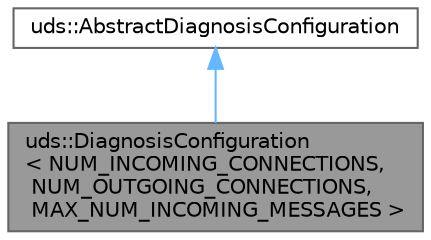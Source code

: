 digraph "uds::DiagnosisConfiguration&lt; NUM_INCOMING_CONNECTIONS, NUM_OUTGOING_CONNECTIONS, MAX_NUM_INCOMING_MESSAGES &gt;"
{
 // LATEX_PDF_SIZE
  bgcolor="transparent";
  edge [fontname=Helvetica,fontsize=10,labelfontname=Helvetica,labelfontsize=10];
  node [fontname=Helvetica,fontsize=10,shape=box,height=0.2,width=0.4];
  Node1 [id="Node000001",label="uds::DiagnosisConfiguration\l\< NUM_INCOMING_CONNECTIONS,\l NUM_OUTGOING_CONNECTIONS,\l MAX_NUM_INCOMING_MESSAGES \>",height=0.2,width=0.4,color="gray40", fillcolor="grey60", style="filled", fontcolor="black",tooltip=" "];
  Node2 -> Node1 [id="edge1_Node000001_Node000002",dir="back",color="steelblue1",style="solid",tooltip=" "];
  Node2 [id="Node000002",label="uds::AbstractDiagnosisConfiguration",height=0.2,width=0.4,color="gray40", fillcolor="white", style="filled",URL="$d0/dfe/classuds_1_1AbstractDiagnosisConfiguration.html",tooltip=" "];
}
